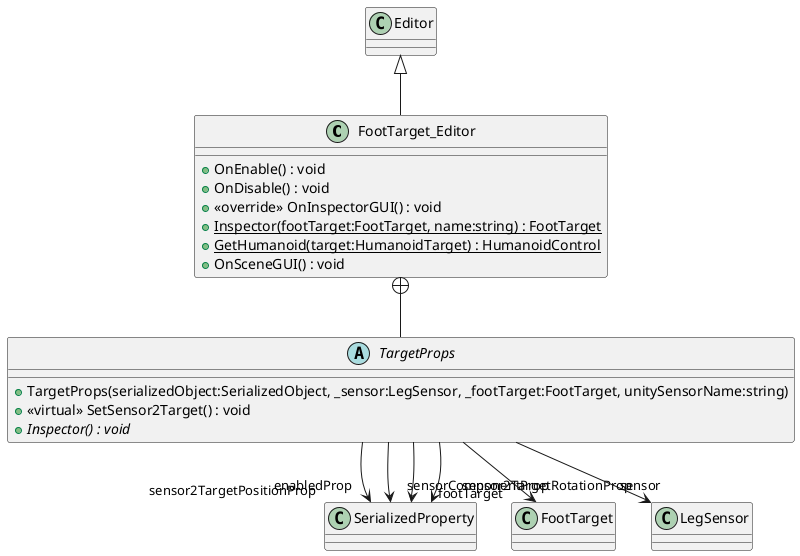 @startuml
class FootTarget_Editor {
    + OnEnable() : void
    + OnDisable() : void
    + <<override>> OnInspectorGUI() : void
    + {static} Inspector(footTarget:FootTarget, name:string) : FootTarget
    + {static} GetHumanoid(target:HumanoidTarget) : HumanoidControl
    + OnSceneGUI() : void
}
abstract class TargetProps {
    + TargetProps(serializedObject:SerializedObject, _sensor:LegSensor, _footTarget:FootTarget, unitySensorName:string)
    + <<virtual>> SetSensor2Target() : void
    + {abstract} Inspector() : void
}
Editor <|-- FootTarget_Editor
FootTarget_Editor +-- TargetProps
TargetProps --> "enabledProp" SerializedProperty
TargetProps --> "sensorComponentProp" SerializedProperty
TargetProps --> "sensor2TargetPositionProp" SerializedProperty
TargetProps --> "sensor2TargetRotationProp" SerializedProperty
TargetProps --> "footTarget" FootTarget
TargetProps --> "sensor" LegSensor
@enduml
